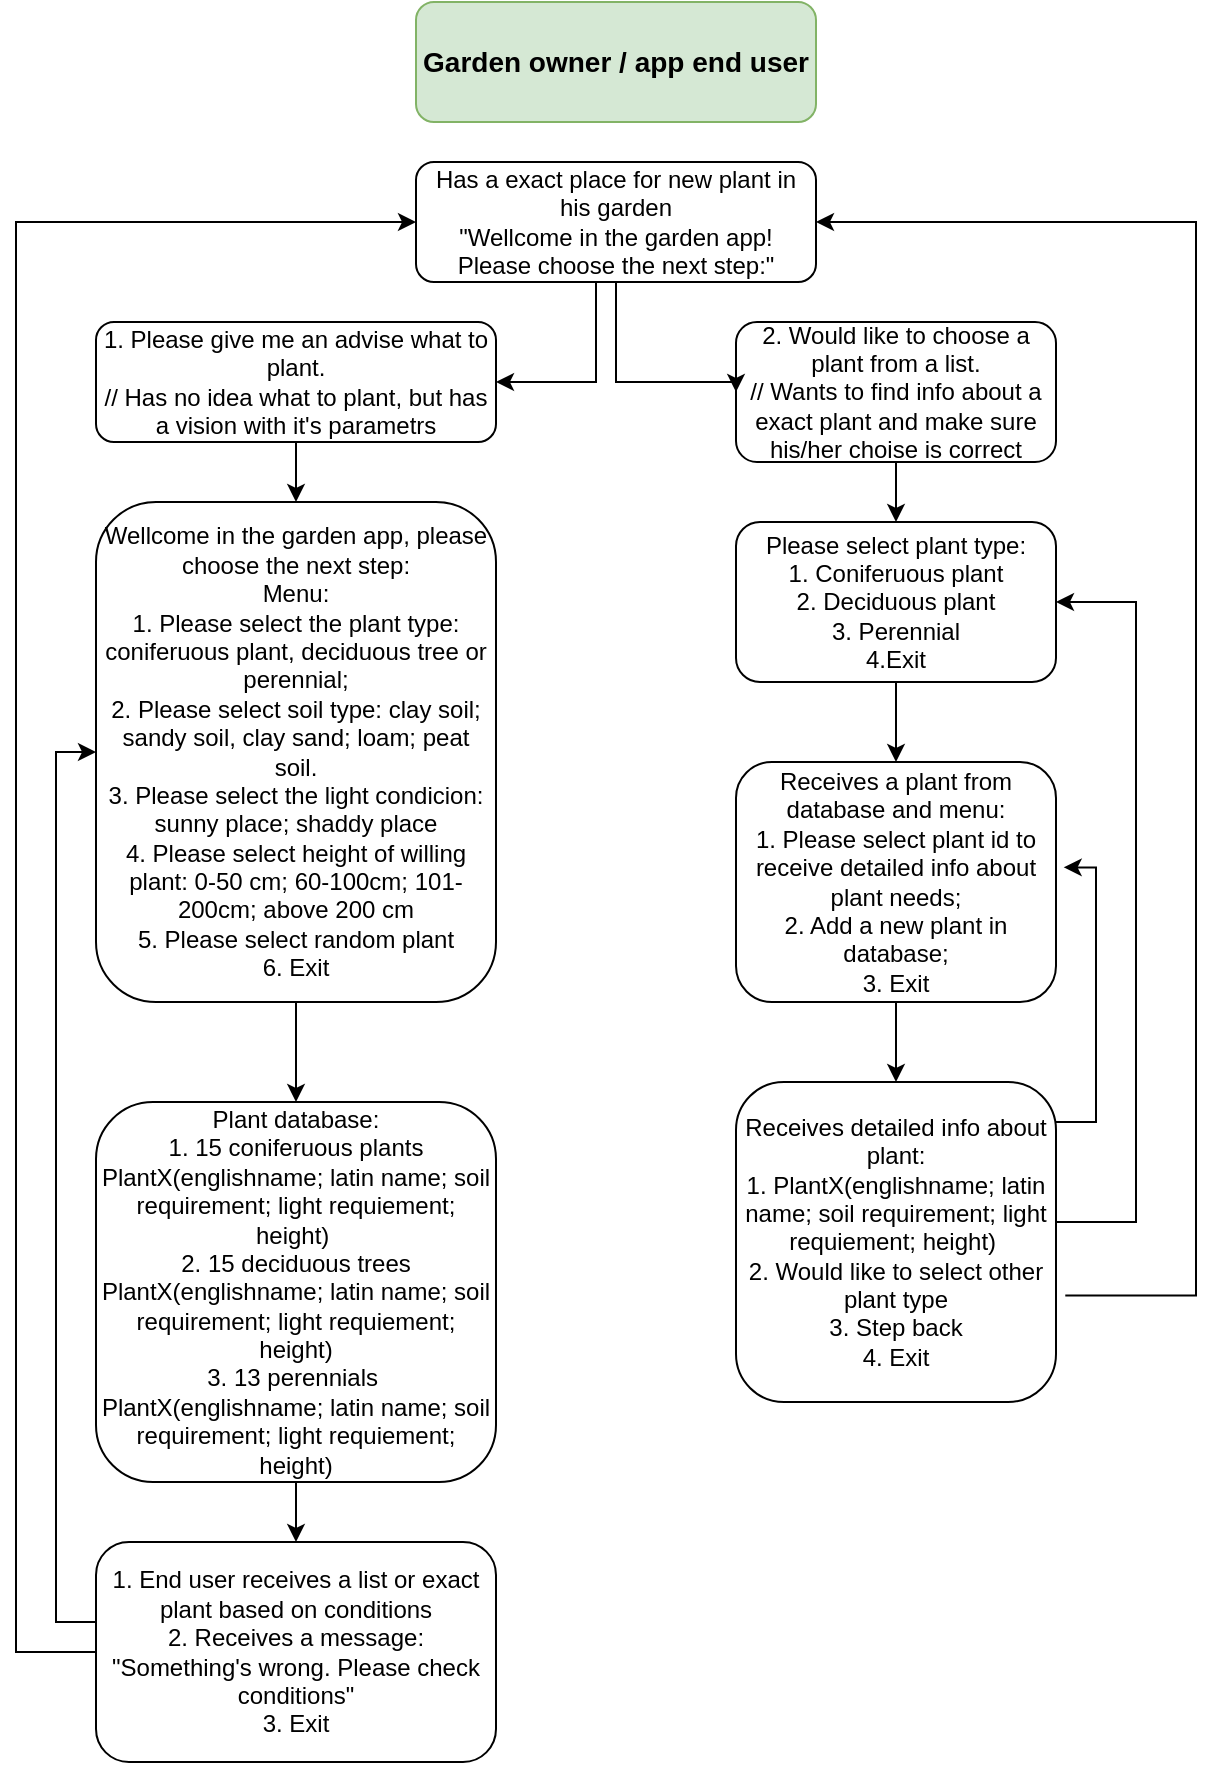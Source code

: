 <mxfile version="15.0.3" type="github"><diagram id="CwrRTKXWWgcblCZRT4uV" name="Page-1"><mxGraphModel dx="1609" dy="468" grid="1" gridSize="10" guides="1" tooltips="1" connect="1" arrows="1" fold="1" page="1" pageScale="1" pageWidth="827" pageHeight="1169" math="0" shadow="0"><root><mxCell id="0"/><mxCell id="1" parent="0"/><mxCell id="e6UTFIGsWm_HCDFQNEsD-1" value="Garden owner / app end user" style="rounded=1;whiteSpace=wrap;html=1;fillColor=#d5e8d4;strokeColor=#82b366;fontStyle=1;fontSize=14;" vertex="1" parent="1"><mxGeometry x="200" y="30" width="200" height="60" as="geometry"/></mxCell><mxCell id="e6UTFIGsWm_HCDFQNEsD-18" value="" style="edgeStyle=orthogonalEdgeStyle;rounded=0;orthogonalLoop=1;jettySize=auto;html=1;" edge="1" parent="1" source="e6UTFIGsWm_HCDFQNEsD-2" target="e6UTFIGsWm_HCDFQNEsD-6"><mxGeometry relative="1" as="geometry"/></mxCell><mxCell id="e6UTFIGsWm_HCDFQNEsD-2" value="1. Please give me an advise what to plant.&lt;br&gt;// Has no idea what to plant, but has a vision with it's parametrs" style="rounded=1;whiteSpace=wrap;html=1;" vertex="1" parent="1"><mxGeometry x="40" y="190" width="200" height="60" as="geometry"/></mxCell><mxCell id="e6UTFIGsWm_HCDFQNEsD-22" value="" style="edgeStyle=orthogonalEdgeStyle;rounded=0;orthogonalLoop=1;jettySize=auto;html=1;" edge="1" parent="1" source="e6UTFIGsWm_HCDFQNEsD-3" target="e6UTFIGsWm_HCDFQNEsD-21"><mxGeometry relative="1" as="geometry"/></mxCell><mxCell id="e6UTFIGsWm_HCDFQNEsD-3" value="2. Would like to choose a plant from a list.&lt;br&gt;// Wants to find info about a exact plant and make sure his/her choise is correct" style="rounded=1;whiteSpace=wrap;html=1;" vertex="1" parent="1"><mxGeometry x="360" y="190" width="160" height="70" as="geometry"/></mxCell><mxCell id="e6UTFIGsWm_HCDFQNEsD-9" value="" style="edgeStyle=orthogonalEdgeStyle;rounded=0;orthogonalLoop=1;jettySize=auto;html=1;entryX=1;entryY=0.5;entryDx=0;entryDy=0;" edge="1" parent="1" source="e6UTFIGsWm_HCDFQNEsD-5" target="e6UTFIGsWm_HCDFQNEsD-2"><mxGeometry relative="1" as="geometry"><mxPoint x="180" y="180" as="targetPoint"/><Array as="points"><mxPoint x="290" y="220"/></Array></mxGeometry></mxCell><mxCell id="e6UTFIGsWm_HCDFQNEsD-20" value="" style="edgeStyle=orthogonalEdgeStyle;rounded=0;orthogonalLoop=1;jettySize=auto;html=1;entryX=0;entryY=0.5;entryDx=0;entryDy=0;" edge="1" parent="1" source="e6UTFIGsWm_HCDFQNEsD-5" target="e6UTFIGsWm_HCDFQNEsD-3"><mxGeometry relative="1" as="geometry"><mxPoint x="300" y="250" as="targetPoint"/><Array as="points"><mxPoint x="300" y="220"/><mxPoint x="360" y="220"/></Array></mxGeometry></mxCell><mxCell id="e6UTFIGsWm_HCDFQNEsD-5" value="Has a exact place for new plant in his garden&lt;br&gt;&quot;Wellcome in the garden app! &lt;br&gt;Please choose the next step:&quot;" style="rounded=1;whiteSpace=wrap;html=1;" vertex="1" parent="1"><mxGeometry x="200" y="110" width="200" height="60" as="geometry"/></mxCell><mxCell id="e6UTFIGsWm_HCDFQNEsD-11" value="" style="edgeStyle=orthogonalEdgeStyle;rounded=0;orthogonalLoop=1;jettySize=auto;html=1;" edge="1" parent="1" source="e6UTFIGsWm_HCDFQNEsD-6" target="e6UTFIGsWm_HCDFQNEsD-10"><mxGeometry relative="1" as="geometry"/></mxCell><mxCell id="e6UTFIGsWm_HCDFQNEsD-6" value="Wellcome in the garden app, please choose the next step:&lt;br&gt;Menu:&lt;br&gt;1. Please select the plant type: coniferuous plant, deciduous tree or perennial;&lt;br&gt;2. Please select soil type: clay soil; sandy soil, clay sand; loam; peat soil.&lt;br&gt;3. Please select the light condicion: sunny place; shaddy place&lt;br&gt;4. Please select height of willing plant: 0-50 cm; 60-100cm; 101-200cm; above 200 cm&lt;br&gt;5. Please select random plant&lt;br&gt;6. Exit" style="rounded=1;whiteSpace=wrap;html=1;" vertex="1" parent="1"><mxGeometry x="40" y="280" width="200" height="250" as="geometry"/></mxCell><mxCell id="e6UTFIGsWm_HCDFQNEsD-13" value="" style="edgeStyle=orthogonalEdgeStyle;rounded=0;orthogonalLoop=1;jettySize=auto;html=1;" edge="1" parent="1" source="e6UTFIGsWm_HCDFQNEsD-10" target="e6UTFIGsWm_HCDFQNEsD-12"><mxGeometry relative="1" as="geometry"/></mxCell><mxCell id="e6UTFIGsWm_HCDFQNEsD-10" value="Plant database:&lt;br&gt;1. 15 coniferuous plants&lt;br&gt;PlantX(englishname; latin name; soil requirement; light requiement; height)&amp;nbsp;&lt;br&gt;2. 15 deciduous trees&lt;br&gt;PlantX(englishname; latin name; soil requirement; light requiement; height)&lt;br&gt;3. 13 perennials&amp;nbsp;&lt;br&gt;PlantX(englishname; latin name; soil requirement; light requiement; height)" style="whiteSpace=wrap;html=1;rounded=1;" vertex="1" parent="1"><mxGeometry x="40" y="580" width="200" height="190" as="geometry"/></mxCell><mxCell id="e6UTFIGsWm_HCDFQNEsD-15" value="" style="edgeStyle=orthogonalEdgeStyle;rounded=0;orthogonalLoop=1;jettySize=auto;html=1;entryX=0;entryY=0.5;entryDx=0;entryDy=0;" edge="1" parent="1" source="e6UTFIGsWm_HCDFQNEsD-12" target="e6UTFIGsWm_HCDFQNEsD-5"><mxGeometry relative="1" as="geometry"><mxPoint x="140" y="1015" as="targetPoint"/><Array as="points"><mxPoint y="855"/><mxPoint y="140"/></Array></mxGeometry></mxCell><mxCell id="e6UTFIGsWm_HCDFQNEsD-17" value="" style="edgeStyle=orthogonalEdgeStyle;rounded=0;orthogonalLoop=1;jettySize=auto;html=1;entryX=0;entryY=0.5;entryDx=0;entryDy=0;" edge="1" parent="1" source="e6UTFIGsWm_HCDFQNEsD-12" target="e6UTFIGsWm_HCDFQNEsD-6"><mxGeometry relative="1" as="geometry"><mxPoint x="140" y="1015" as="targetPoint"/><Array as="points"><mxPoint x="20" y="840"/><mxPoint x="20" y="405"/></Array></mxGeometry></mxCell><mxCell id="e6UTFIGsWm_HCDFQNEsD-12" value="1. End user receives a list or exact plant based on conditions&lt;br&gt;2. Receives a message: &quot;Something's wrong. Please check conditions&quot;&lt;br&gt;3. Exit&lt;br&gt;" style="whiteSpace=wrap;html=1;rounded=1;" vertex="1" parent="1"><mxGeometry x="40" y="800" width="200" height="110" as="geometry"/></mxCell><mxCell id="e6UTFIGsWm_HCDFQNEsD-26" value="" style="edgeStyle=orthogonalEdgeStyle;rounded=0;orthogonalLoop=1;jettySize=auto;html=1;" edge="1" parent="1" source="e6UTFIGsWm_HCDFQNEsD-21" target="e6UTFIGsWm_HCDFQNEsD-25"><mxGeometry relative="1" as="geometry"/></mxCell><mxCell id="e6UTFIGsWm_HCDFQNEsD-21" value="Please select plant type:&lt;br&gt;1. Coniferuous plant&lt;br&gt;2. Deciduous plant&lt;br&gt;3. Perennial&lt;br&gt;4.Exit" style="whiteSpace=wrap;html=1;rounded=1;" vertex="1" parent="1"><mxGeometry x="360" y="290" width="160" height="80" as="geometry"/></mxCell><mxCell id="e6UTFIGsWm_HCDFQNEsD-28" value="" style="edgeStyle=orthogonalEdgeStyle;rounded=0;orthogonalLoop=1;jettySize=auto;html=1;" edge="1" parent="1" source="e6UTFIGsWm_HCDFQNEsD-25" target="e6UTFIGsWm_HCDFQNEsD-27"><mxGeometry relative="1" as="geometry"/></mxCell><mxCell id="e6UTFIGsWm_HCDFQNEsD-25" value="Receives a plant from database and menu:&lt;br&gt;1. Please select plant id to receive detailed info about plant needs;&lt;br&gt;2. Add a new plant in database;&lt;br&gt;3. Exit" style="whiteSpace=wrap;html=1;rounded=1;" vertex="1" parent="1"><mxGeometry x="360" y="410" width="160" height="120" as="geometry"/></mxCell><mxCell id="e6UTFIGsWm_HCDFQNEsD-30" value="" style="edgeStyle=orthogonalEdgeStyle;rounded=0;orthogonalLoop=1;jettySize=auto;html=1;entryX=1.024;entryY=0.439;entryDx=0;entryDy=0;entryPerimeter=0;" edge="1" parent="1" source="e6UTFIGsWm_HCDFQNEsD-27" target="e6UTFIGsWm_HCDFQNEsD-25"><mxGeometry relative="1" as="geometry"><mxPoint x="635" y="625" as="targetPoint"/><Array as="points"><mxPoint x="540" y="590"/><mxPoint x="540" y="463"/></Array></mxGeometry></mxCell><mxCell id="e6UTFIGsWm_HCDFQNEsD-32" value="" style="edgeStyle=orthogonalEdgeStyle;rounded=0;orthogonalLoop=1;jettySize=auto;html=1;entryX=1;entryY=0.5;entryDx=0;entryDy=0;exitX=1.029;exitY=0.667;exitDx=0;exitDy=0;exitPerimeter=0;" edge="1" parent="1" source="e6UTFIGsWm_HCDFQNEsD-27" target="e6UTFIGsWm_HCDFQNEsD-5"><mxGeometry relative="1" as="geometry"><mxPoint x="635" y="625" as="targetPoint"/><Array as="points"><mxPoint x="590" y="677"/><mxPoint x="590" y="140"/></Array></mxGeometry></mxCell><mxCell id="e6UTFIGsWm_HCDFQNEsD-34" value="" style="edgeStyle=orthogonalEdgeStyle;rounded=0;orthogonalLoop=1;jettySize=auto;html=1;entryX=1;entryY=0.5;entryDx=0;entryDy=0;" edge="1" parent="1" source="e6UTFIGsWm_HCDFQNEsD-27" target="e6UTFIGsWm_HCDFQNEsD-21"><mxGeometry relative="1" as="geometry"><mxPoint x="635" y="650" as="targetPoint"/><Array as="points"><mxPoint x="560" y="640"/><mxPoint x="560" y="330"/></Array></mxGeometry></mxCell><mxCell id="e6UTFIGsWm_HCDFQNEsD-27" value="Receives detailed info about plant:&lt;br&gt;1. PlantX(englishname; latin name; soil requirement; light requiement; height)&amp;nbsp;&lt;br&gt;2. Would like to select other plant type&lt;br&gt;3. Step back&lt;br&gt;4. Exit" style="whiteSpace=wrap;html=1;rounded=1;" vertex="1" parent="1"><mxGeometry x="360" y="570" width="160" height="160" as="geometry"/></mxCell></root></mxGraphModel></diagram></mxfile>